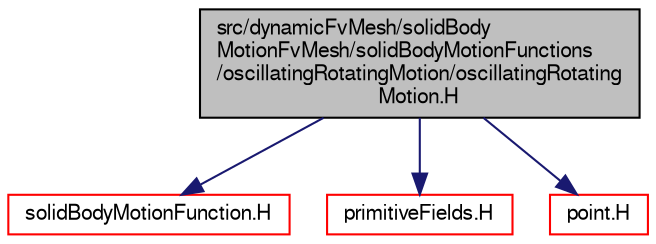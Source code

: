 digraph "src/dynamicFvMesh/solidBodyMotionFvMesh/solidBodyMotionFunctions/oscillatingRotatingMotion/oscillatingRotatingMotion.H"
{
  bgcolor="transparent";
  edge [fontname="FreeSans",fontsize="10",labelfontname="FreeSans",labelfontsize="10"];
  node [fontname="FreeSans",fontsize="10",shape=record];
  Node0 [label="src/dynamicFvMesh/solidBody\lMotionFvMesh/solidBodyMotionFunctions\l/oscillatingRotatingMotion/oscillatingRotating\lMotion.H",height=0.2,width=0.4,color="black", fillcolor="grey75", style="filled", fontcolor="black"];
  Node0 -> Node1 [color="midnightblue",fontsize="10",style="solid",fontname="FreeSans"];
  Node1 [label="solidBodyMotionFunction.H",height=0.2,width=0.4,color="red",URL="$a00341.html"];
  Node0 -> Node167 [color="midnightblue",fontsize="10",style="solid",fontname="FreeSans"];
  Node167 [label="primitiveFields.H",height=0.2,width=0.4,color="red",URL="$a09635.html",tooltip="Specialisations of Field<T> for scalar, vector and tensor. "];
  Node0 -> Node173 [color="midnightblue",fontsize="10",style="solid",fontname="FreeSans"];
  Node173 [label="point.H",height=0.2,width=0.4,color="red",URL="$a12059.html"];
}
